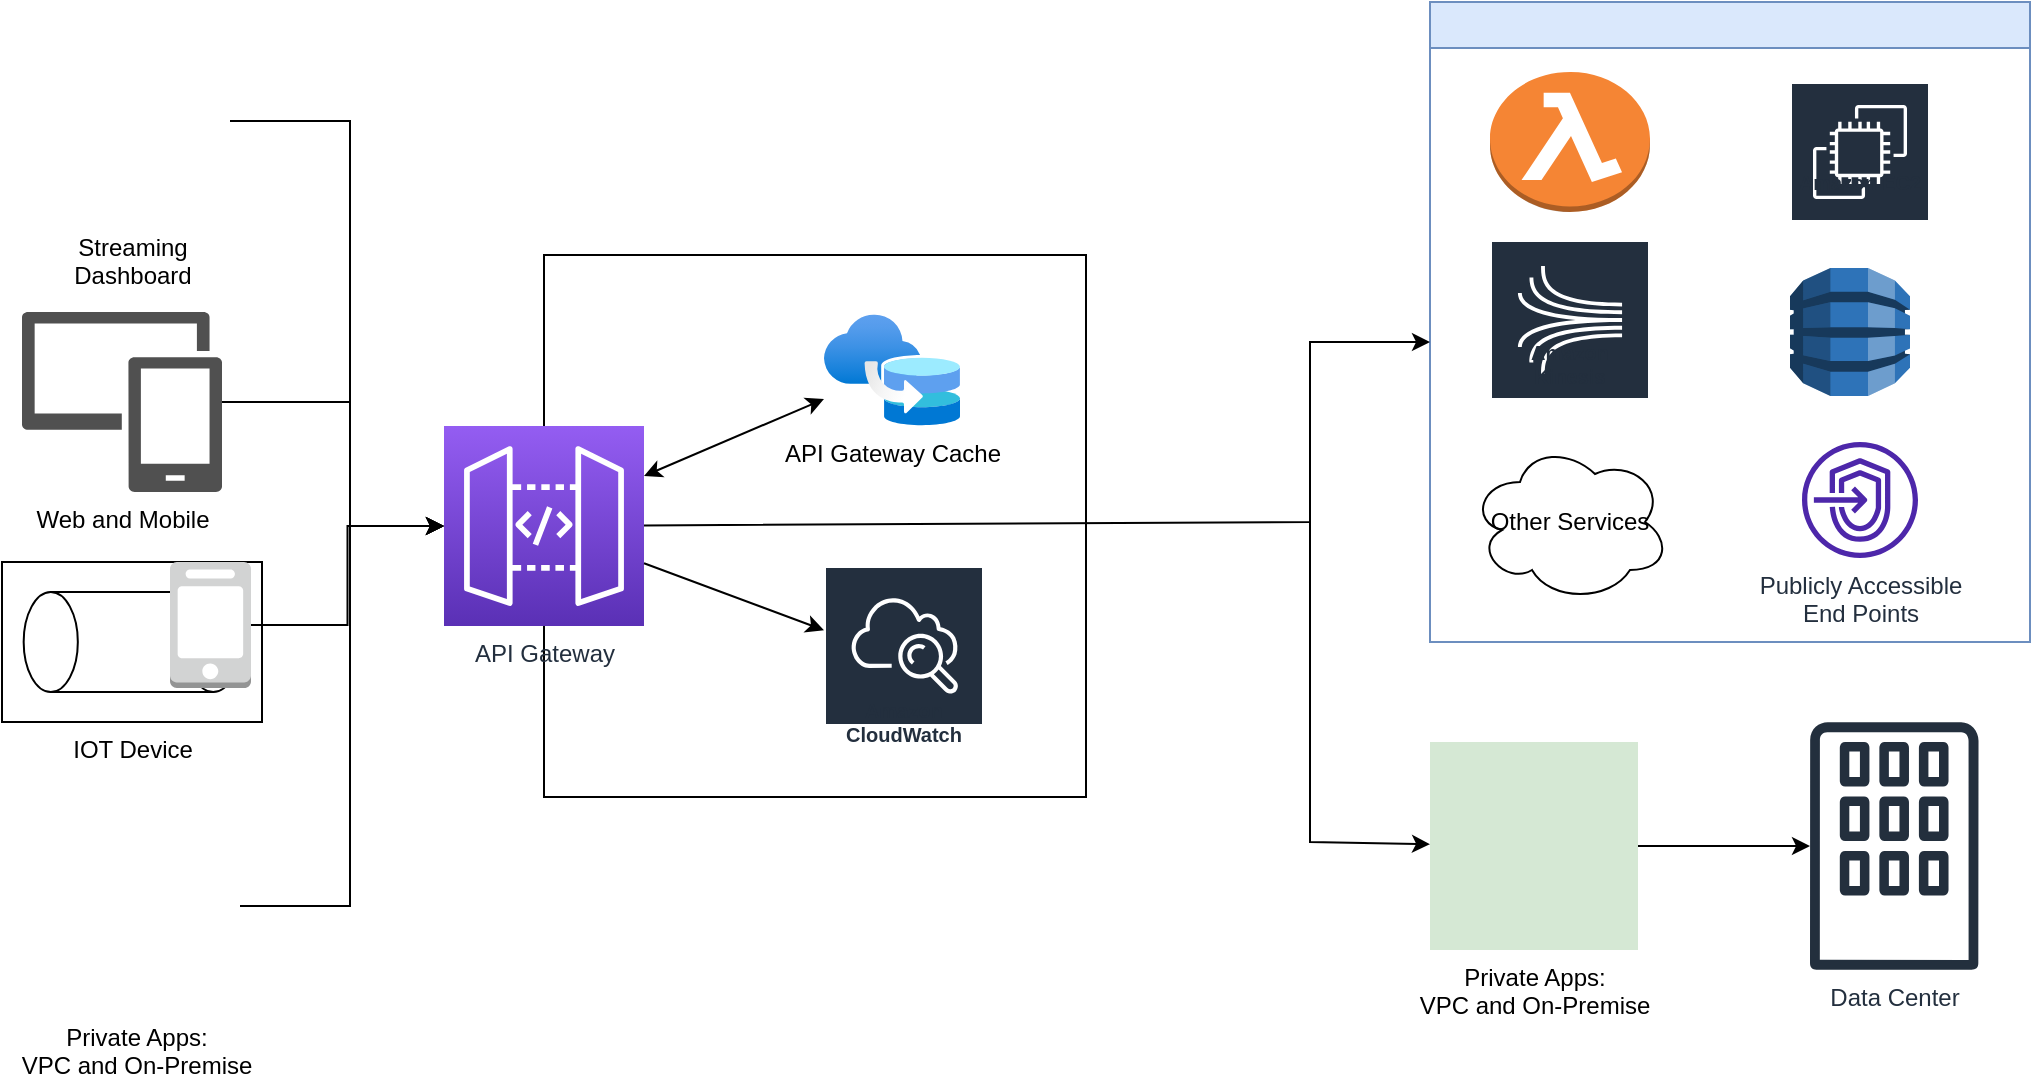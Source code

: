 <mxfile version="20.5.3" type="github"><diagram id="SYuY_-198NWElcnJfX4e" name="Page-1"><mxGraphModel dx="1157" dy="624" grid="1" gridSize="10" guides="1" tooltips="1" connect="1" arrows="1" fold="1" page="1" pageScale="1" pageWidth="850" pageHeight="1100" math="0" shadow="0"><root><mxCell id="0"/><mxCell id="1" parent="0"/><mxCell id="xVazMS3IvlsICMhXw0Nr-14" value="" style="whiteSpace=wrap;html=1;aspect=fixed;" vertex="1" parent="1"><mxGeometry x="297" y="296.5" width="271" height="271" as="geometry"/></mxCell><mxCell id="xVazMS3IvlsICMhXw0Nr-22" style="edgeStyle=orthogonalEdgeStyle;rounded=0;orthogonalLoop=1;jettySize=auto;html=1;entryX=0;entryY=0.5;entryDx=0;entryDy=0;entryPerimeter=0;" edge="1" parent="1" source="xVazMS3IvlsICMhXw0Nr-4" target="xVazMS3IvlsICMhXw0Nr-13"><mxGeometry relative="1" as="geometry"><Array as="points"><mxPoint x="200" y="622"/><mxPoint x="200" y="432"/></Array></mxGeometry></mxCell><mxCell id="xVazMS3IvlsICMhXw0Nr-4" value="&lt;div&gt;Private Apps: &lt;br&gt;&lt;/div&gt;&lt;div&gt;VPC and On-Premise&lt;/div&gt;" style="shape=image;html=1;verticalAlign=top;verticalLabelPosition=bottom;labelBackgroundColor=#ffffff;imageAspect=0;aspect=fixed;image=https://cdn2.iconfinder.com/data/icons/essential-web-2/50/shield-secured-anti-safe-protection-128.png" vertex="1" parent="1"><mxGeometry x="41" y="570" width="104" height="104" as="geometry"/></mxCell><mxCell id="xVazMS3IvlsICMhXw0Nr-17" style="edgeStyle=orthogonalEdgeStyle;rounded=0;orthogonalLoop=1;jettySize=auto;html=1;entryX=0;entryY=0.5;entryDx=0;entryDy=0;entryPerimeter=0;" edge="1" parent="1" source="xVazMS3IvlsICMhXw0Nr-5" target="xVazMS3IvlsICMhXw0Nr-13"><mxGeometry relative="1" as="geometry"><Array as="points"><mxPoint x="200" y="230"/><mxPoint x="200" y="432"/></Array></mxGeometry></mxCell><mxCell id="xVazMS3IvlsICMhXw0Nr-5" value="&lt;div&gt;Streaming &lt;br&gt;&lt;/div&gt;&lt;div&gt;Dashboard&lt;/div&gt;" style="shape=image;html=1;verticalAlign=top;verticalLabelPosition=bottom;labelBackgroundColor=#ffffff;imageAspect=0;aspect=fixed;image=https://cdn4.iconfinder.com/data/icons/computer-and-web-2/500/Development-128.png" vertex="1" parent="1"><mxGeometry x="41" y="180" width="99" height="99" as="geometry"/></mxCell><mxCell id="xVazMS3IvlsICMhXw0Nr-20" style="edgeStyle=orthogonalEdgeStyle;rounded=0;orthogonalLoop=1;jettySize=auto;html=1;" edge="1" parent="1" source="xVazMS3IvlsICMhXw0Nr-6" target="xVazMS3IvlsICMhXw0Nr-13"><mxGeometry relative="1" as="geometry"><Array as="points"><mxPoint x="200" y="370"/><mxPoint x="200" y="432"/></Array></mxGeometry></mxCell><mxCell id="xVazMS3IvlsICMhXw0Nr-6" value="Web and Mobile" style="sketch=0;pointerEvents=1;shadow=0;dashed=0;html=1;strokeColor=none;labelPosition=center;verticalLabelPosition=bottom;verticalAlign=top;align=center;fillColor=#505050;shape=mxgraph.mscae.intune.device_group" vertex="1" parent="1"><mxGeometry x="36" y="325" width="100" height="90" as="geometry"/></mxCell><mxCell id="xVazMS3IvlsICMhXw0Nr-10" value="" style="group" vertex="1" connectable="0" parent="1"><mxGeometry x="26" y="450" width="130" height="80" as="geometry"/></mxCell><mxCell id="xVazMS3IvlsICMhXw0Nr-8" value="IOT Device" style="verticalLabelPosition=bottom;outlineConnect=0;align=center;dashed=0;html=1;verticalAlign=top;shape=mxgraph.pid.misc.conveyor_(belt,_closed);" vertex="1" parent="xVazMS3IvlsICMhXw0Nr-10"><mxGeometry width="130" height="80" as="geometry"/></mxCell><mxCell id="xVazMS3IvlsICMhXw0Nr-9" value="" style="outlineConnect=0;dashed=0;verticalLabelPosition=bottom;verticalAlign=top;align=center;html=1;shape=mxgraph.aws3.mobile_client;fillColor=#D2D3D3;gradientColor=none;" vertex="1" parent="xVazMS3IvlsICMhXw0Nr-10"><mxGeometry x="84" width="40.5" height="63" as="geometry"/></mxCell><mxCell id="xVazMS3IvlsICMhXw0Nr-13" value="API Gateway" style="sketch=0;points=[[0,0,0],[0.25,0,0],[0.5,0,0],[0.75,0,0],[1,0,0],[0,1,0],[0.25,1,0],[0.5,1,0],[0.75,1,0],[1,1,0],[0,0.25,0],[0,0.5,0],[0,0.75,0],[1,0.25,0],[1,0.5,0],[1,0.75,0]];outlineConnect=0;fontColor=#232F3E;gradientColor=#945DF2;gradientDirection=north;fillColor=#5A30B5;strokeColor=#ffffff;dashed=0;verticalLabelPosition=bottom;verticalAlign=top;align=center;html=1;fontSize=12;fontStyle=0;aspect=fixed;shape=mxgraph.aws4.resourceIcon;resIcon=mxgraph.aws4.api_gateway;" vertex="1" parent="1"><mxGeometry x="247" y="382" width="100" height="100" as="geometry"/></mxCell><mxCell id="xVazMS3IvlsICMhXw0Nr-15" value="API Gateway Cache" style="aspect=fixed;html=1;points=[];align=center;image;fontSize=12;image=img/lib/azure2/other/Connected_Cache.svg;" vertex="1" parent="1"><mxGeometry x="437" y="326" width="68" height="56.0" as="geometry"/></mxCell><mxCell id="xVazMS3IvlsICMhXw0Nr-16" value="Amazon CloudWatch" style="sketch=0;outlineConnect=0;fontColor=#232F3E;gradientColor=none;strokeColor=#ffffff;fillColor=#232F3E;dashed=0;verticalLabelPosition=middle;verticalAlign=bottom;align=center;html=1;whiteSpace=wrap;fontSize=10;fontStyle=1;spacing=3;shape=mxgraph.aws4.productIcon;prIcon=mxgraph.aws4.cloudwatch;" vertex="1" parent="1"><mxGeometry x="437" y="452" width="80" height="94" as="geometry"/></mxCell><mxCell id="xVazMS3IvlsICMhXw0Nr-21" style="edgeStyle=orthogonalEdgeStyle;rounded=0;orthogonalLoop=1;jettySize=auto;html=1;entryX=0;entryY=0.5;entryDx=0;entryDy=0;entryPerimeter=0;" edge="1" parent="1" source="xVazMS3IvlsICMhXw0Nr-9" target="xVazMS3IvlsICMhXw0Nr-13"><mxGeometry relative="1" as="geometry"/></mxCell><mxCell id="xVazMS3IvlsICMhXw0Nr-23" value="" style="endArrow=classic;startArrow=classic;html=1;rounded=0;exitX=1;exitY=0.25;exitDx=0;exitDy=0;exitPerimeter=0;" edge="1" parent="1" source="xVazMS3IvlsICMhXw0Nr-13" target="xVazMS3IvlsICMhXw0Nr-15"><mxGeometry width="50" height="50" relative="1" as="geometry"><mxPoint x="340" y="450" as="sourcePoint"/><mxPoint x="390" y="400" as="targetPoint"/></mxGeometry></mxCell><mxCell id="xVazMS3IvlsICMhXw0Nr-24" value="" style="endArrow=classic;html=1;rounded=0;" edge="1" parent="1" source="xVazMS3IvlsICMhXw0Nr-13" target="xVazMS3IvlsICMhXw0Nr-16"><mxGeometry width="50" height="50" relative="1" as="geometry"><mxPoint x="360" y="500" as="sourcePoint"/><mxPoint x="410" y="450" as="targetPoint"/></mxGeometry></mxCell><mxCell id="xVazMS3IvlsICMhXw0Nr-25" value="" style="swimlane;whiteSpace=wrap;html=1;fillColor=#dae8fc;strokeColor=#6c8ebf;" vertex="1" parent="1"><mxGeometry x="740" y="170" width="300" height="320" as="geometry"/></mxCell><mxCell id="xVazMS3IvlsICMhXw0Nr-26" value="" style="outlineConnect=0;dashed=0;verticalLabelPosition=bottom;verticalAlign=top;align=center;html=1;shape=mxgraph.aws3.lambda_function;fillColor=#F58534;gradientColor=none;" vertex="1" parent="xVazMS3IvlsICMhXw0Nr-25"><mxGeometry x="30" y="35" width="80" height="70" as="geometry"/></mxCell><mxCell id="xVazMS3IvlsICMhXw0Nr-27" value="Amazon EC2" style="sketch=0;outlineConnect=0;fontColor=#232F3E;gradientColor=none;strokeColor=#ffffff;fillColor=#232F3E;dashed=0;verticalLabelPosition=middle;verticalAlign=bottom;align=center;html=1;whiteSpace=wrap;fontSize=10;fontStyle=1;spacing=3;shape=mxgraph.aws4.productIcon;prIcon=mxgraph.aws4.ec2;" vertex="1" parent="xVazMS3IvlsICMhXw0Nr-25"><mxGeometry x="180" y="40" width="70" height="60" as="geometry"/></mxCell><mxCell id="xVazMS3IvlsICMhXw0Nr-28" value="Amazon Kinesis" style="sketch=0;outlineConnect=0;fontColor=#232F3E;gradientColor=none;strokeColor=#ffffff;fillColor=#232F3E;dashed=0;verticalLabelPosition=middle;verticalAlign=bottom;align=center;html=1;whiteSpace=wrap;fontSize=10;fontStyle=1;spacing=3;shape=mxgraph.aws4.productIcon;prIcon=mxgraph.aws4.kinesis;" vertex="1" parent="xVazMS3IvlsICMhXw0Nr-25"><mxGeometry x="30" y="119" width="80" height="78" as="geometry"/></mxCell><mxCell id="xVazMS3IvlsICMhXw0Nr-29" value="" style="outlineConnect=0;dashed=0;verticalLabelPosition=bottom;verticalAlign=top;align=center;html=1;shape=mxgraph.aws3.dynamo_db;fillColor=#2E73B8;gradientColor=none;" vertex="1" parent="xVazMS3IvlsICMhXw0Nr-25"><mxGeometry x="180" y="133" width="60" height="64" as="geometry"/></mxCell><mxCell id="xVazMS3IvlsICMhXw0Nr-30" value="Other Services" style="ellipse;shape=cloud;whiteSpace=wrap;html=1;" vertex="1" parent="xVazMS3IvlsICMhXw0Nr-25"><mxGeometry x="20" y="220" width="100" height="80" as="geometry"/></mxCell><mxCell id="xVazMS3IvlsICMhXw0Nr-31" value="&lt;div&gt;Publicly Accessible &lt;br&gt;&lt;/div&gt;&lt;div&gt;End Points&lt;/div&gt;" style="sketch=0;outlineConnect=0;fontColor=#232F3E;gradientColor=none;fillColor=#4D27AA;strokeColor=none;dashed=0;verticalLabelPosition=bottom;verticalAlign=top;align=center;html=1;fontSize=12;fontStyle=0;aspect=fixed;pointerEvents=1;shape=mxgraph.aws4.endpoints;" vertex="1" parent="xVazMS3IvlsICMhXw0Nr-25"><mxGeometry x="186" y="220" width="58" height="58" as="geometry"/></mxCell><mxCell id="xVazMS3IvlsICMhXw0Nr-36" value="" style="endArrow=classic;html=1;rounded=0;" edge="1" parent="1" source="xVazMS3IvlsICMhXw0Nr-13"><mxGeometry width="50" height="50" relative="1" as="geometry"><mxPoint x="650" y="470" as="sourcePoint"/><mxPoint x="740" y="340" as="targetPoint"/><Array as="points"><mxPoint x="680" y="430"/><mxPoint x="680" y="400"/><mxPoint x="680" y="340"/></Array></mxGeometry></mxCell><mxCell id="xVazMS3IvlsICMhXw0Nr-37" value="" style="endArrow=classic;html=1;rounded=0;" edge="1" parent="1" target="xVazMS3IvlsICMhXw0Nr-32"><mxGeometry width="50" height="50" relative="1" as="geometry"><mxPoint x="680" y="430" as="sourcePoint"/><mxPoint x="670" y="490" as="targetPoint"/><Array as="points"><mxPoint x="680" y="590"/></Array></mxGeometry></mxCell><mxCell id="xVazMS3IvlsICMhXw0Nr-40" value="" style="group" vertex="1" connectable="0" parent="1"><mxGeometry x="740" y="530" width="274.26" height="124" as="geometry"/></mxCell><mxCell id="xVazMS3IvlsICMhXw0Nr-32" value="&lt;div&gt;Private Apps: &lt;br&gt;&lt;/div&gt;&lt;div&gt;VPC and On-Premise&lt;/div&gt;" style="shape=image;html=1;verticalAlign=top;verticalLabelPosition=bottom;labelBackgroundColor=#ffffff;imageAspect=0;aspect=fixed;image=https://cdn2.iconfinder.com/data/icons/essential-web-2/50/shield-secured-anti-safe-protection-128.png;imageBackground=#D5E8D4;" vertex="1" parent="xVazMS3IvlsICMhXw0Nr-40"><mxGeometry y="10" width="104" height="104" as="geometry"/></mxCell><mxCell id="xVazMS3IvlsICMhXw0Nr-34" value="Data Center" style="sketch=0;outlineConnect=0;fontColor=#232F3E;gradientColor=none;fillColor=#232F3D;strokeColor=none;dashed=0;verticalLabelPosition=bottom;verticalAlign=top;align=center;html=1;fontSize=12;fontStyle=0;aspect=fixed;pointerEvents=1;shape=mxgraph.aws4.corporate_data_center;" vertex="1" parent="xVazMS3IvlsICMhXw0Nr-40"><mxGeometry x="190" width="84.26" height="124" as="geometry"/></mxCell><mxCell id="xVazMS3IvlsICMhXw0Nr-35" style="edgeStyle=orthogonalEdgeStyle;rounded=0;orthogonalLoop=1;jettySize=auto;html=1;" edge="1" parent="xVazMS3IvlsICMhXw0Nr-40" source="xVazMS3IvlsICMhXw0Nr-32" target="xVazMS3IvlsICMhXw0Nr-34"><mxGeometry relative="1" as="geometry"/></mxCell></root></mxGraphModel></diagram></mxfile>